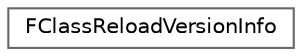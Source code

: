 digraph "Graphical Class Hierarchy"
{
 // INTERACTIVE_SVG=YES
 // LATEX_PDF_SIZE
  bgcolor="transparent";
  edge [fontname=Helvetica,fontsize=10,labelfontname=Helvetica,labelfontsize=10];
  node [fontname=Helvetica,fontsize=10,shape=box,height=0.2,width=0.4];
  rankdir="LR";
  Node0 [id="Node000000",label="FClassReloadVersionInfo",height=0.2,width=0.4,color="grey40", fillcolor="white", style="filled",URL="$d1/d86/structFClassReloadVersionInfo.html",tooltip="Reload version information for classes."];
}
